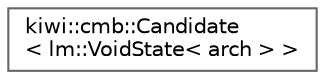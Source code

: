 digraph "Graphical Class Hierarchy"
{
 // LATEX_PDF_SIZE
  bgcolor="transparent";
  edge [fontname=Helvetica,fontsize=10,labelfontname=Helvetica,labelfontsize=10];
  node [fontname=Helvetica,fontsize=10,shape=box,height=0.2,width=0.4];
  rankdir="LR";
  Node0 [id="Node000000",label="kiwi::cmb::Candidate\l\< lm::VoidState\< arch \> \>",height=0.2,width=0.4,color="grey40", fillcolor="white", style="filled",URL="$structkiwi_1_1cmb_1_1Candidate_3_01lm_1_1VoidState_3_01arch_01_4_01_4.html",tooltip=" "];
}

